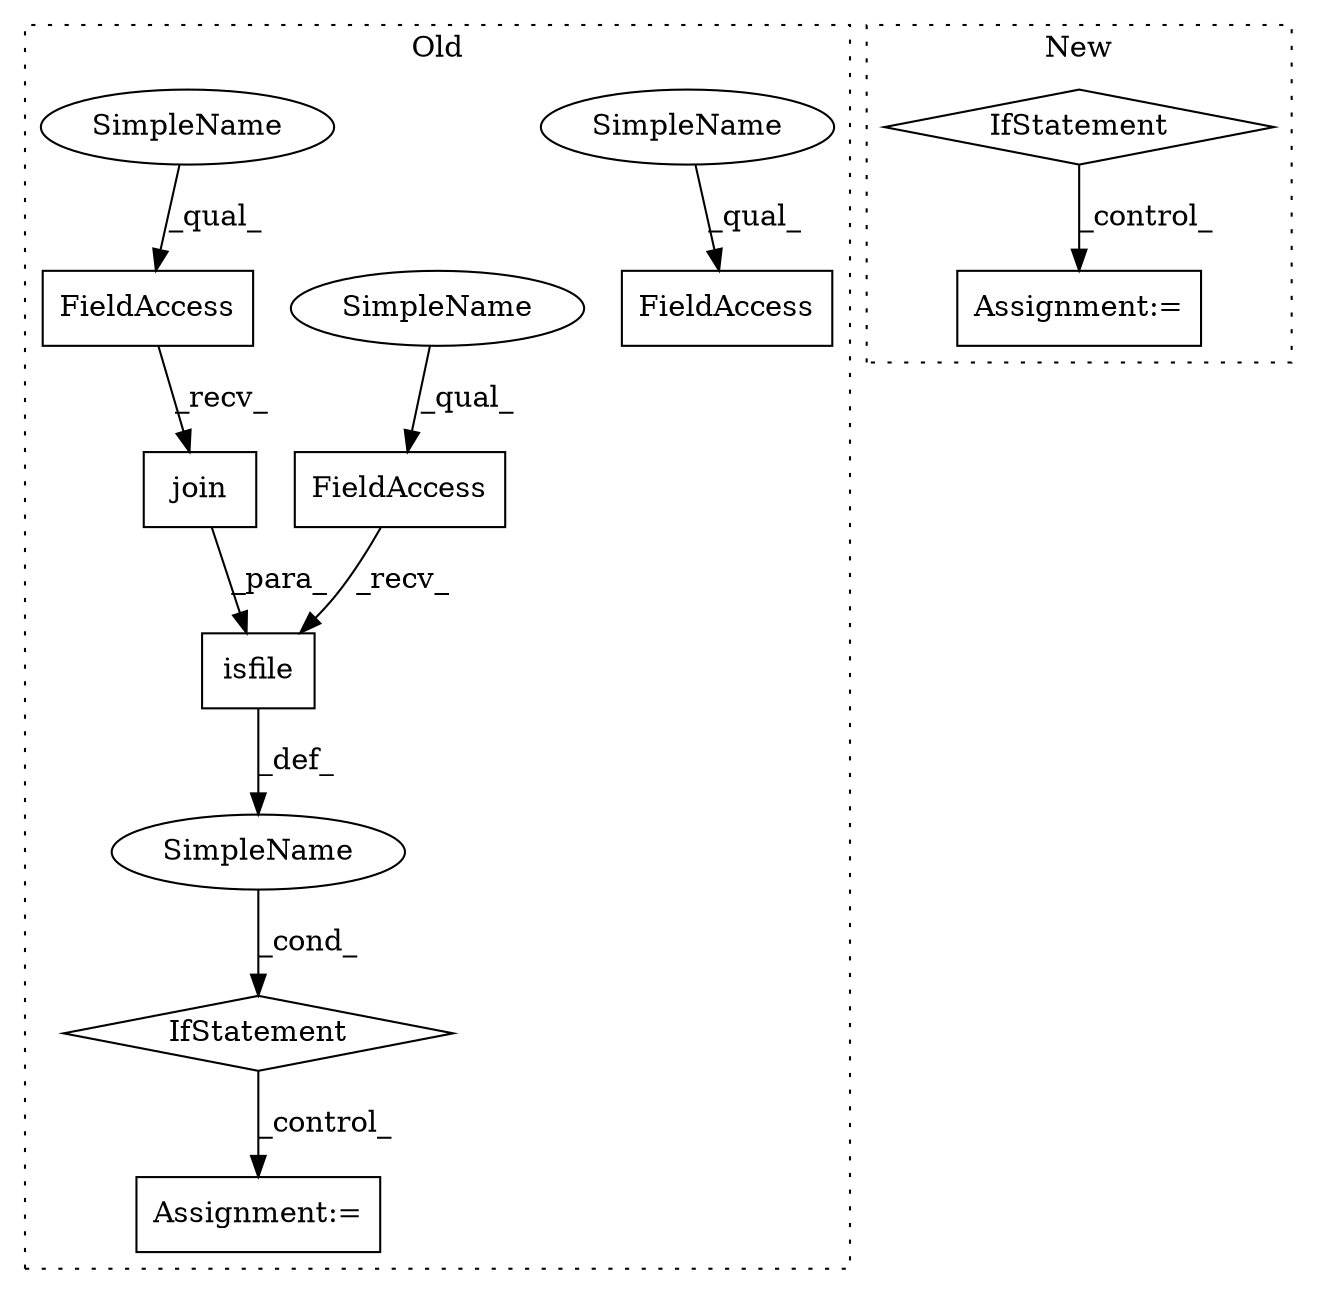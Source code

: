 digraph G {
subgraph cluster0 {
1 [label="isfile" a="32" s="763,786" l="7,1" shape="box"];
3 [label="FieldAccess" a="22" s="755" l="7" shape="box"];
4 [label="IfStatement" a="25" s="750,787" l="4,2" shape="diamond"];
5 [label="Assignment:=" a="7" s="889" l="1" shape="box"];
6 [label="SimpleName" a="42" s="" l="" shape="ellipse"];
7 [label="FieldAccess" a="22" s="589" l="7" shape="box"];
8 [label="FieldAccess" a="22" s="700" l="7" shape="box"];
10 [label="join" a="32" s="708,741" l="5,1" shape="box"];
11 [label="SimpleName" a="42" s="589" l="2" shape="ellipse"];
12 [label="SimpleName" a="42" s="755" l="2" shape="ellipse"];
13 [label="SimpleName" a="42" s="700" l="2" shape="ellipse"];
label = "Old";
style="dotted";
}
subgraph cluster1 {
2 [label="IfStatement" a="25" s="507,535" l="4,2" shape="diamond"];
9 [label="Assignment:=" a="7" s="623" l="1" shape="box"];
label = "New";
style="dotted";
}
1 -> 6 [label="_def_"];
2 -> 9 [label="_control_"];
3 -> 1 [label="_recv_"];
4 -> 5 [label="_control_"];
6 -> 4 [label="_cond_"];
8 -> 10 [label="_recv_"];
10 -> 1 [label="_para_"];
11 -> 7 [label="_qual_"];
12 -> 3 [label="_qual_"];
13 -> 8 [label="_qual_"];
}